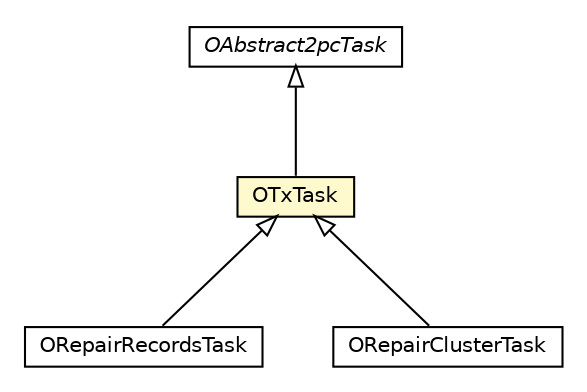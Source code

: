 #!/usr/local/bin/dot
#
# Class diagram 
# Generated by UMLGraph version R5_6-24-gf6e263 (http://www.umlgraph.org/)
#

digraph G {
	edge [fontname="Helvetica",fontsize=10,labelfontname="Helvetica",labelfontsize=10];
	node [fontname="Helvetica",fontsize=10,shape=plaintext];
	nodesep=0.25;
	ranksep=0.5;
	// com.orientechnologies.orient.server.distributed.impl.task.OAbstract2pcTask
	c7349625 [label=<<table title="com.orientechnologies.orient.server.distributed.impl.task.OAbstract2pcTask" border="0" cellborder="1" cellspacing="0" cellpadding="2" port="p" href="./OAbstract2pcTask.html">
		<tr><td><table border="0" cellspacing="0" cellpadding="1">
<tr><td align="center" balign="center"><font face="Helvetica-Oblique"> OAbstract2pcTask </font></td></tr>
		</table></td></tr>
		</table>>, URL="./OAbstract2pcTask.html", fontname="Helvetica", fontcolor="black", fontsize=10.0];
	// com.orientechnologies.orient.server.distributed.impl.task.ORepairRecordsTask
	c7349628 [label=<<table title="com.orientechnologies.orient.server.distributed.impl.task.ORepairRecordsTask" border="0" cellborder="1" cellspacing="0" cellpadding="2" port="p" href="./ORepairRecordsTask.html">
		<tr><td><table border="0" cellspacing="0" cellpadding="1">
<tr><td align="center" balign="center"> ORepairRecordsTask </td></tr>
		</table></td></tr>
		</table>>, URL="./ORepairRecordsTask.html", fontname="Helvetica", fontcolor="black", fontsize=10.0];
	// com.orientechnologies.orient.server.distributed.impl.task.OTxTask
	c7349641 [label=<<table title="com.orientechnologies.orient.server.distributed.impl.task.OTxTask" border="0" cellborder="1" cellspacing="0" cellpadding="2" port="p" bgcolor="lemonChiffon" href="./OTxTask.html">
		<tr><td><table border="0" cellspacing="0" cellpadding="1">
<tr><td align="center" balign="center"> OTxTask </td></tr>
		</table></td></tr>
		</table>>, URL="./OTxTask.html", fontname="Helvetica", fontcolor="black", fontsize=10.0];
	// com.orientechnologies.orient.server.distributed.impl.task.ORepairClusterTask
	c7349649 [label=<<table title="com.orientechnologies.orient.server.distributed.impl.task.ORepairClusterTask" border="0" cellborder="1" cellspacing="0" cellpadding="2" port="p" href="./ORepairClusterTask.html">
		<tr><td><table border="0" cellspacing="0" cellpadding="1">
<tr><td align="center" balign="center"> ORepairClusterTask </td></tr>
		</table></td></tr>
		</table>>, URL="./ORepairClusterTask.html", fontname="Helvetica", fontcolor="black", fontsize=10.0];
	//com.orientechnologies.orient.server.distributed.impl.task.ORepairRecordsTask extends com.orientechnologies.orient.server.distributed.impl.task.OTxTask
	c7349641:p -> c7349628:p [dir=back,arrowtail=empty];
	//com.orientechnologies.orient.server.distributed.impl.task.OTxTask extends com.orientechnologies.orient.server.distributed.impl.task.OAbstract2pcTask
	c7349625:p -> c7349641:p [dir=back,arrowtail=empty];
	//com.orientechnologies.orient.server.distributed.impl.task.ORepairClusterTask extends com.orientechnologies.orient.server.distributed.impl.task.OTxTask
	c7349641:p -> c7349649:p [dir=back,arrowtail=empty];
}

